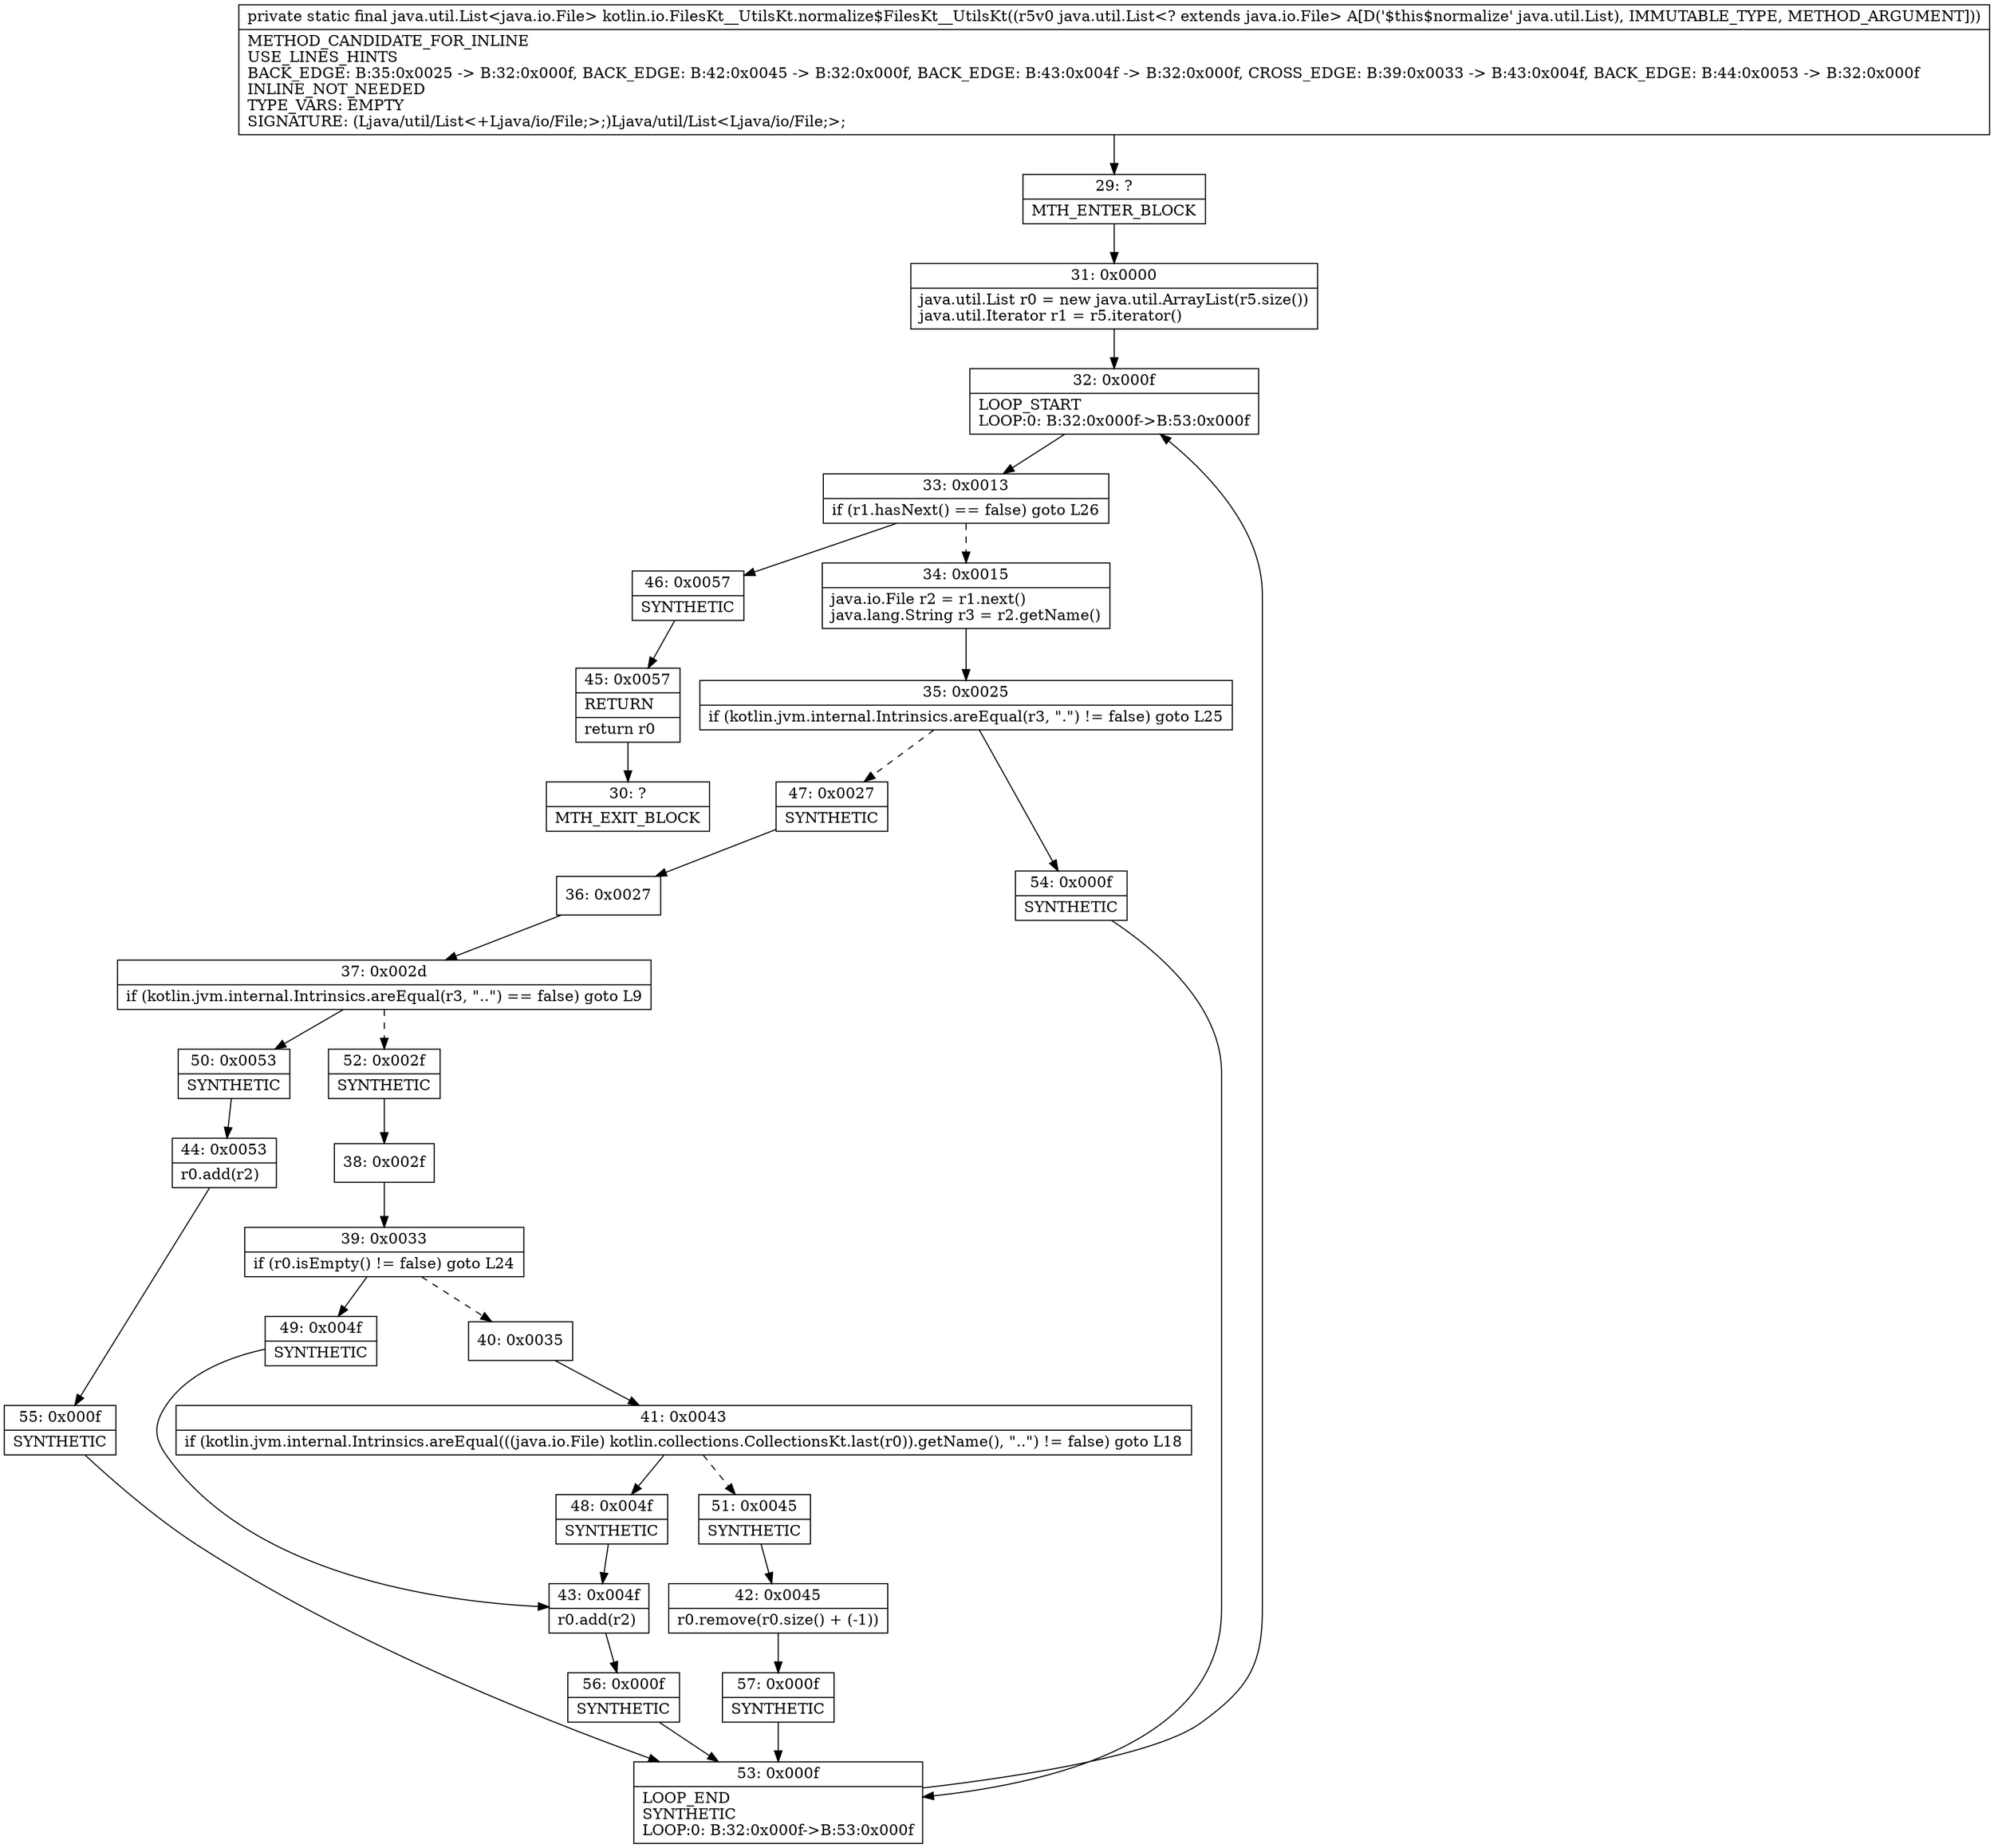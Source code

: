 digraph "CFG forkotlin.io.FilesKt__UtilsKt.normalize$FilesKt__UtilsKt(Ljava\/util\/List;)Ljava\/util\/List;" {
Node_29 [shape=record,label="{29\:\ ?|MTH_ENTER_BLOCK\l}"];
Node_31 [shape=record,label="{31\:\ 0x0000|java.util.List r0 = new java.util.ArrayList(r5.size())\ljava.util.Iterator r1 = r5.iterator()\l}"];
Node_32 [shape=record,label="{32\:\ 0x000f|LOOP_START\lLOOP:0: B:32:0x000f\-\>B:53:0x000f\l}"];
Node_33 [shape=record,label="{33\:\ 0x0013|if (r1.hasNext() == false) goto L26\l}"];
Node_34 [shape=record,label="{34\:\ 0x0015|java.io.File r2 = r1.next()\ljava.lang.String r3 = r2.getName()\l}"];
Node_35 [shape=record,label="{35\:\ 0x0025|if (kotlin.jvm.internal.Intrinsics.areEqual(r3, \".\") != false) goto L25\l}"];
Node_47 [shape=record,label="{47\:\ 0x0027|SYNTHETIC\l}"];
Node_36 [shape=record,label="{36\:\ 0x0027}"];
Node_37 [shape=record,label="{37\:\ 0x002d|if (kotlin.jvm.internal.Intrinsics.areEqual(r3, \"..\") == false) goto L9\l}"];
Node_50 [shape=record,label="{50\:\ 0x0053|SYNTHETIC\l}"];
Node_44 [shape=record,label="{44\:\ 0x0053|r0.add(r2)\l}"];
Node_55 [shape=record,label="{55\:\ 0x000f|SYNTHETIC\l}"];
Node_53 [shape=record,label="{53\:\ 0x000f|LOOP_END\lSYNTHETIC\lLOOP:0: B:32:0x000f\-\>B:53:0x000f\l}"];
Node_52 [shape=record,label="{52\:\ 0x002f|SYNTHETIC\l}"];
Node_38 [shape=record,label="{38\:\ 0x002f}"];
Node_39 [shape=record,label="{39\:\ 0x0033|if (r0.isEmpty() != false) goto L24\l}"];
Node_40 [shape=record,label="{40\:\ 0x0035}"];
Node_41 [shape=record,label="{41\:\ 0x0043|if (kotlin.jvm.internal.Intrinsics.areEqual(((java.io.File) kotlin.collections.CollectionsKt.last(r0)).getName(), \"..\") != false) goto L18\l}"];
Node_48 [shape=record,label="{48\:\ 0x004f|SYNTHETIC\l}"];
Node_43 [shape=record,label="{43\:\ 0x004f|r0.add(r2)\l}"];
Node_56 [shape=record,label="{56\:\ 0x000f|SYNTHETIC\l}"];
Node_51 [shape=record,label="{51\:\ 0x0045|SYNTHETIC\l}"];
Node_42 [shape=record,label="{42\:\ 0x0045|r0.remove(r0.size() + (\-1))\l}"];
Node_57 [shape=record,label="{57\:\ 0x000f|SYNTHETIC\l}"];
Node_49 [shape=record,label="{49\:\ 0x004f|SYNTHETIC\l}"];
Node_54 [shape=record,label="{54\:\ 0x000f|SYNTHETIC\l}"];
Node_46 [shape=record,label="{46\:\ 0x0057|SYNTHETIC\l}"];
Node_45 [shape=record,label="{45\:\ 0x0057|RETURN\l|return r0\l}"];
Node_30 [shape=record,label="{30\:\ ?|MTH_EXIT_BLOCK\l}"];
MethodNode[shape=record,label="{private static final java.util.List\<java.io.File\> kotlin.io.FilesKt__UtilsKt.normalize$FilesKt__UtilsKt((r5v0 java.util.List\<? extends java.io.File\> A[D('$this$normalize' java.util.List), IMMUTABLE_TYPE, METHOD_ARGUMENT]))  | METHOD_CANDIDATE_FOR_INLINE\lUSE_LINES_HINTS\lBACK_EDGE: B:35:0x0025 \-\> B:32:0x000f, BACK_EDGE: B:42:0x0045 \-\> B:32:0x000f, BACK_EDGE: B:43:0x004f \-\> B:32:0x000f, CROSS_EDGE: B:39:0x0033 \-\> B:43:0x004f, BACK_EDGE: B:44:0x0053 \-\> B:32:0x000f\lINLINE_NOT_NEEDED\lTYPE_VARS: EMPTY\lSIGNATURE: (Ljava\/util\/List\<+Ljava\/io\/File;\>;)Ljava\/util\/List\<Ljava\/io\/File;\>;\l}"];
MethodNode -> Node_29;Node_29 -> Node_31;
Node_31 -> Node_32;
Node_32 -> Node_33;
Node_33 -> Node_34[style=dashed];
Node_33 -> Node_46;
Node_34 -> Node_35;
Node_35 -> Node_47[style=dashed];
Node_35 -> Node_54;
Node_47 -> Node_36;
Node_36 -> Node_37;
Node_37 -> Node_50;
Node_37 -> Node_52[style=dashed];
Node_50 -> Node_44;
Node_44 -> Node_55;
Node_55 -> Node_53;
Node_53 -> Node_32;
Node_52 -> Node_38;
Node_38 -> Node_39;
Node_39 -> Node_40[style=dashed];
Node_39 -> Node_49;
Node_40 -> Node_41;
Node_41 -> Node_48;
Node_41 -> Node_51[style=dashed];
Node_48 -> Node_43;
Node_43 -> Node_56;
Node_56 -> Node_53;
Node_51 -> Node_42;
Node_42 -> Node_57;
Node_57 -> Node_53;
Node_49 -> Node_43;
Node_54 -> Node_53;
Node_46 -> Node_45;
Node_45 -> Node_30;
}

